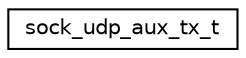digraph "Graphical Class Hierarchy"
{
 // LATEX_PDF_SIZE
  edge [fontname="Helvetica",fontsize="10",labelfontname="Helvetica",labelfontsize="10"];
  node [fontname="Helvetica",fontsize="10",shape=record];
  rankdir="LR";
  Node0 [label="sock_udp_aux_tx_t",height=0.2,width=0.4,color="black", fillcolor="white", style="filled",URL="$structsock__udp__aux__tx__t.html",tooltip="Auxiliary data provided when sending using an UDP sock object."];
}
